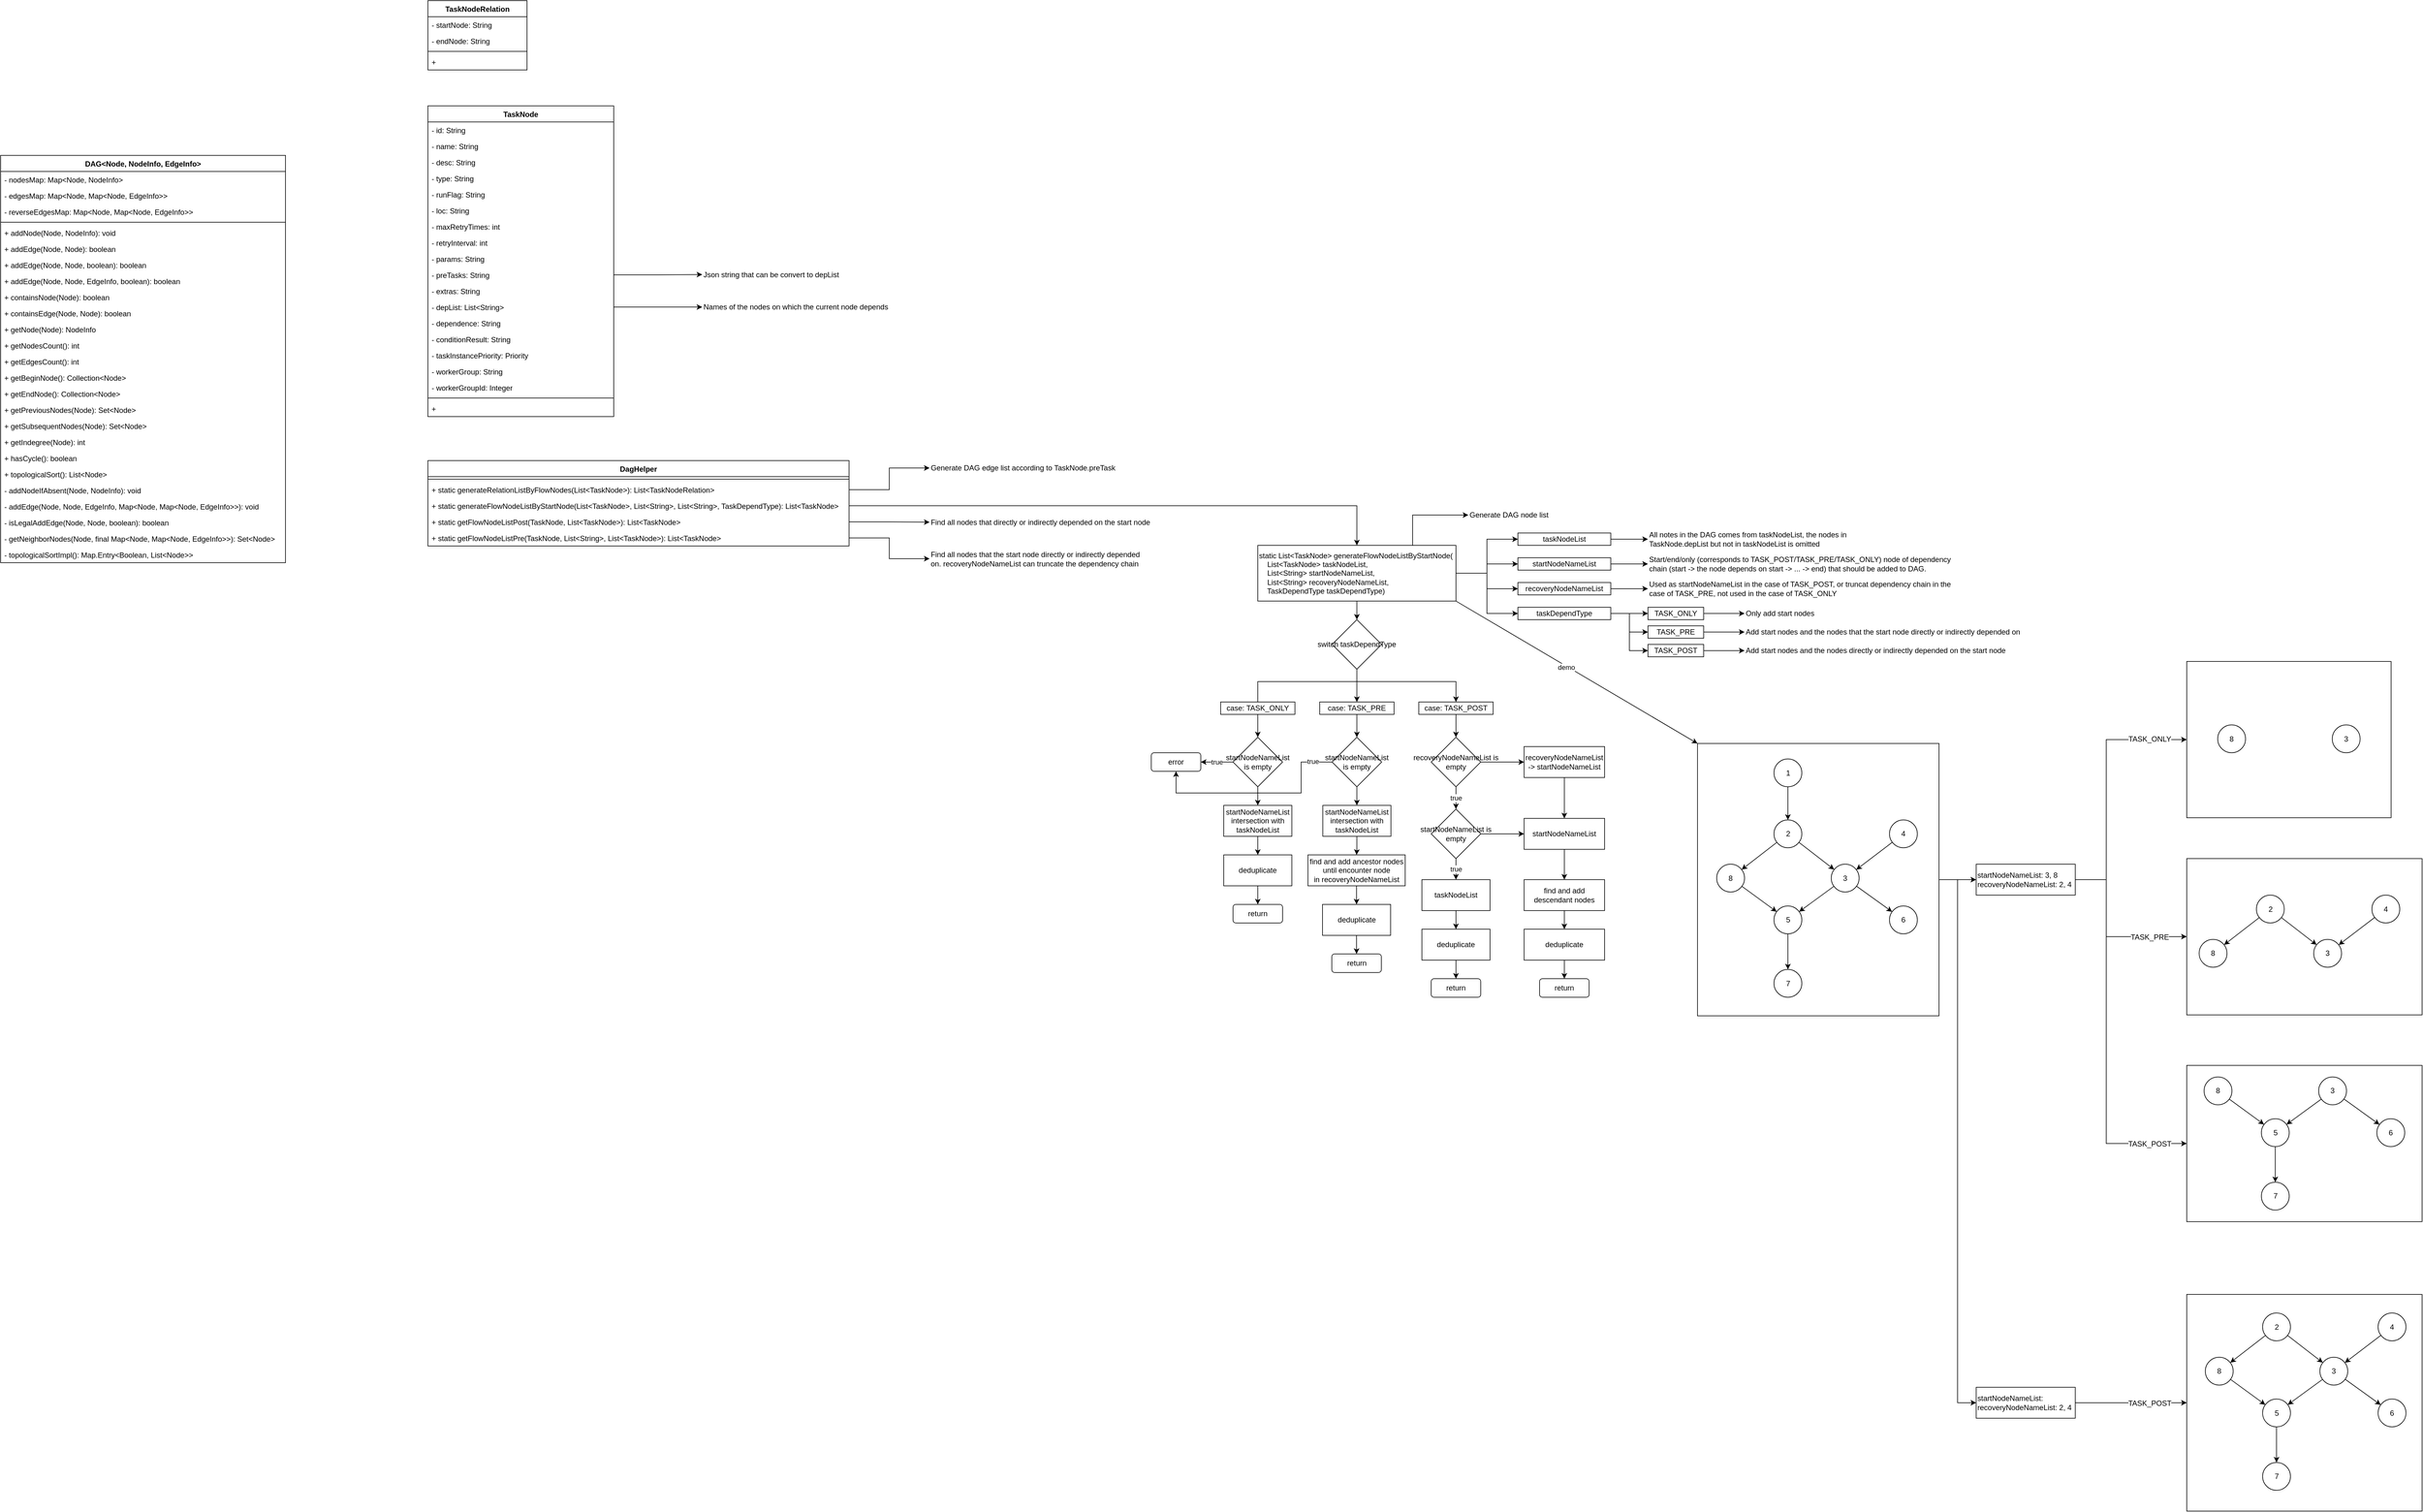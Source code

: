 <mxfile>
    <diagram id="v6ySnQ32wB-tDuvYsdX_" name="Page-1">
        <mxGraphModel dx="1555" dy="1015" grid="1" gridSize="10" guides="1" tooltips="1" connect="1" arrows="1" fold="1" page="0" pageScale="1" pageWidth="827" pageHeight="1169" math="0" shadow="0">
            <root>
                <mxCell id="0"/>
                <mxCell id="1" parent="0"/>
                <mxCell id="210" style="edgeStyle=orthogonalEdgeStyle;rounded=0;orthogonalLoop=1;jettySize=auto;html=1;" parent="1" source="206" target="209" edge="1">
                    <mxGeometry relative="1" as="geometry"/>
                </mxCell>
                <mxCell id="238" style="edgeStyle=orthogonalEdgeStyle;rounded=0;orthogonalLoop=1;jettySize=auto;html=1;entryX=0;entryY=0.5;entryDx=0;entryDy=0;" parent="1" source="206" target="237" edge="1">
                    <mxGeometry relative="1" as="geometry"/>
                </mxCell>
                <mxCell id="206" value="" style="rounded=0;whiteSpace=wrap;html=1;" parent="1" vertex="1">
                    <mxGeometry x="2680" y="970" width="390" height="440" as="geometry"/>
                </mxCell>
                <mxCell id="2" value="DAG&lt;Node, NodeInfo, EdgeInfo&gt;" style="swimlane;fontStyle=1;align=center;verticalAlign=top;childLayout=stackLayout;horizontal=1;startSize=26;horizontalStack=0;resizeParent=1;resizeParentMax=0;resizeLast=0;collapsible=1;marginBottom=0;" parent="1" vertex="1">
                    <mxGeometry x="-60" y="20" width="460" height="658" as="geometry"/>
                </mxCell>
                <mxCell id="3" value="- nodesMap: Map&lt;Node, NodeInfo&gt;" style="text;strokeColor=none;fillColor=none;align=left;verticalAlign=top;spacingLeft=4;spacingRight=4;overflow=hidden;rotatable=0;points=[[0,0.5],[1,0.5]];portConstraint=eastwest;" parent="2" vertex="1">
                    <mxGeometry y="26" width="460" height="26" as="geometry"/>
                </mxCell>
                <mxCell id="8" value="- edgesMap: Map&lt;Node, Map&lt;Node, EdgeInfo&gt;&gt;" style="text;strokeColor=none;fillColor=none;align=left;verticalAlign=top;spacingLeft=4;spacingRight=4;overflow=hidden;rotatable=0;points=[[0,0.5],[1,0.5]];portConstraint=eastwest;" parent="2" vertex="1">
                    <mxGeometry y="52" width="460" height="26" as="geometry"/>
                </mxCell>
                <mxCell id="9" value="- reverseEdgesMap: Map&lt;Node, Map&lt;Node, EdgeInfo&gt;&gt;" style="text;strokeColor=none;fillColor=none;align=left;verticalAlign=top;spacingLeft=4;spacingRight=4;overflow=hidden;rotatable=0;points=[[0,0.5],[1,0.5]];portConstraint=eastwest;" parent="2" vertex="1">
                    <mxGeometry y="78" width="460" height="26" as="geometry"/>
                </mxCell>
                <mxCell id="4" value="" style="line;strokeWidth=1;fillColor=none;align=left;verticalAlign=middle;spacingTop=-1;spacingLeft=3;spacingRight=3;rotatable=0;labelPosition=right;points=[];portConstraint=eastwest;" parent="2" vertex="1">
                    <mxGeometry y="104" width="460" height="8" as="geometry"/>
                </mxCell>
                <mxCell id="5" value="+ addNode(Node, NodeInfo): void" style="text;strokeColor=none;fillColor=none;align=left;verticalAlign=top;spacingLeft=4;spacingRight=4;overflow=hidden;rotatable=0;points=[[0,0.5],[1,0.5]];portConstraint=eastwest;" parent="2" vertex="1">
                    <mxGeometry y="112" width="460" height="26" as="geometry"/>
                </mxCell>
                <mxCell id="10" value="+ addEdge(Node, Node): boolean" style="text;strokeColor=none;fillColor=none;align=left;verticalAlign=top;spacingLeft=4;spacingRight=4;overflow=hidden;rotatable=0;points=[[0,0.5],[1,0.5]];portConstraint=eastwest;" parent="2" vertex="1">
                    <mxGeometry y="138" width="460" height="26" as="geometry"/>
                </mxCell>
                <mxCell id="11" value="+ addEdge(Node, Node, boolean): boolean" style="text;strokeColor=none;fillColor=none;align=left;verticalAlign=top;spacingLeft=4;spacingRight=4;overflow=hidden;rotatable=0;points=[[0,0.5],[1,0.5]];portConstraint=eastwest;" parent="2" vertex="1">
                    <mxGeometry y="164" width="460" height="26" as="geometry"/>
                </mxCell>
                <mxCell id="12" value="+ addEdge(Node, Node, EdgeInfo, boolean): boolean" style="text;strokeColor=none;fillColor=none;align=left;verticalAlign=top;spacingLeft=4;spacingRight=4;overflow=hidden;rotatable=0;points=[[0,0.5],[1,0.5]];portConstraint=eastwest;" parent="2" vertex="1">
                    <mxGeometry y="190" width="460" height="26" as="geometry"/>
                </mxCell>
                <mxCell id="13" value="+ containsNode(Node): boolean" style="text;strokeColor=none;fillColor=none;align=left;verticalAlign=top;spacingLeft=4;spacingRight=4;overflow=hidden;rotatable=0;points=[[0,0.5],[1,0.5]];portConstraint=eastwest;" parent="2" vertex="1">
                    <mxGeometry y="216" width="460" height="26" as="geometry"/>
                </mxCell>
                <mxCell id="14" value="+ containsEdge(Node, Node): boolean" style="text;strokeColor=none;fillColor=none;align=left;verticalAlign=top;spacingLeft=4;spacingRight=4;overflow=hidden;rotatable=0;points=[[0,0.5],[1,0.5]];portConstraint=eastwest;" parent="2" vertex="1">
                    <mxGeometry y="242" width="460" height="26" as="geometry"/>
                </mxCell>
                <mxCell id="15" value="+ getNode(Node): NodeInfo" style="text;strokeColor=none;fillColor=none;align=left;verticalAlign=top;spacingLeft=4;spacingRight=4;overflow=hidden;rotatable=0;points=[[0,0.5],[1,0.5]];portConstraint=eastwest;" parent="2" vertex="1">
                    <mxGeometry y="268" width="460" height="26" as="geometry"/>
                </mxCell>
                <mxCell id="16" value="+ getNodesCount(): int" style="text;strokeColor=none;fillColor=none;align=left;verticalAlign=top;spacingLeft=4;spacingRight=4;overflow=hidden;rotatable=0;points=[[0,0.5],[1,0.5]];portConstraint=eastwest;" parent="2" vertex="1">
                    <mxGeometry y="294" width="460" height="26" as="geometry"/>
                </mxCell>
                <mxCell id="17" value="+ getEdgesCount(): int" style="text;strokeColor=none;fillColor=none;align=left;verticalAlign=top;spacingLeft=4;spacingRight=4;overflow=hidden;rotatable=0;points=[[0,0.5],[1,0.5]];portConstraint=eastwest;" parent="2" vertex="1">
                    <mxGeometry y="320" width="460" height="26" as="geometry"/>
                </mxCell>
                <mxCell id="18" value="+ getBeginNode(): Collection&lt;Node&gt;" style="text;strokeColor=none;fillColor=none;align=left;verticalAlign=top;spacingLeft=4;spacingRight=4;overflow=hidden;rotatable=0;points=[[0,0.5],[1,0.5]];portConstraint=eastwest;" parent="2" vertex="1">
                    <mxGeometry y="346" width="460" height="26" as="geometry"/>
                </mxCell>
                <mxCell id="19" value="+ getEndNode(): Collection&lt;Node&gt;" style="text;strokeColor=none;fillColor=none;align=left;verticalAlign=top;spacingLeft=4;spacingRight=4;overflow=hidden;rotatable=0;points=[[0,0.5],[1,0.5]];portConstraint=eastwest;" parent="2" vertex="1">
                    <mxGeometry y="372" width="460" height="26" as="geometry"/>
                </mxCell>
                <mxCell id="20" value="+ getPreviousNodes(Node): Set&lt;Node&gt;" style="text;strokeColor=none;fillColor=none;align=left;verticalAlign=top;spacingLeft=4;spacingRight=4;overflow=hidden;rotatable=0;points=[[0,0.5],[1,0.5]];portConstraint=eastwest;" parent="2" vertex="1">
                    <mxGeometry y="398" width="460" height="26" as="geometry"/>
                </mxCell>
                <mxCell id="21" value="+ getSubsequentNodes(Node): Set&lt;Node&gt;" style="text;strokeColor=none;fillColor=none;align=left;verticalAlign=top;spacingLeft=4;spacingRight=4;overflow=hidden;rotatable=0;points=[[0,0.5],[1,0.5]];portConstraint=eastwest;" parent="2" vertex="1">
                    <mxGeometry y="424" width="460" height="26" as="geometry"/>
                </mxCell>
                <mxCell id="22" value="+ getIndegree(Node): int" style="text;strokeColor=none;fillColor=none;align=left;verticalAlign=top;spacingLeft=4;spacingRight=4;overflow=hidden;rotatable=0;points=[[0,0.5],[1,0.5]];portConstraint=eastwest;" parent="2" vertex="1">
                    <mxGeometry y="450" width="460" height="26" as="geometry"/>
                </mxCell>
                <mxCell id="23" value="+ hasCycle(): boolean" style="text;strokeColor=none;fillColor=none;align=left;verticalAlign=top;spacingLeft=4;spacingRight=4;overflow=hidden;rotatable=0;points=[[0,0.5],[1,0.5]];portConstraint=eastwest;" parent="2" vertex="1">
                    <mxGeometry y="476" width="460" height="26" as="geometry"/>
                </mxCell>
                <mxCell id="24" value="+ topologicalSort(): List&lt;Node&gt;" style="text;strokeColor=none;fillColor=none;align=left;verticalAlign=top;spacingLeft=4;spacingRight=4;overflow=hidden;rotatable=0;points=[[0,0.5],[1,0.5]];portConstraint=eastwest;" parent="2" vertex="1">
                    <mxGeometry y="502" width="460" height="26" as="geometry"/>
                </mxCell>
                <mxCell id="25" value="- addNodeIfAbsent(Node, NodeInfo): void" style="text;strokeColor=none;fillColor=none;align=left;verticalAlign=top;spacingLeft=4;spacingRight=4;overflow=hidden;rotatable=0;points=[[0,0.5],[1,0.5]];portConstraint=eastwest;" parent="2" vertex="1">
                    <mxGeometry y="528" width="460" height="26" as="geometry"/>
                </mxCell>
                <mxCell id="26" value="- addEdge(Node, Node, EdgeInfo, Map&lt;Node, Map&lt;Node, EdgeInfo&gt;&gt;): void" style="text;strokeColor=none;fillColor=none;align=left;verticalAlign=top;spacingLeft=4;spacingRight=4;overflow=hidden;rotatable=0;points=[[0,0.5],[1,0.5]];portConstraint=eastwest;" parent="2" vertex="1">
                    <mxGeometry y="554" width="460" height="26" as="geometry"/>
                </mxCell>
                <mxCell id="27" value="- isLegalAddEdge(Node, Node, boolean): boolean" style="text;strokeColor=none;fillColor=none;align=left;verticalAlign=top;spacingLeft=4;spacingRight=4;overflow=hidden;rotatable=0;points=[[0,0.5],[1,0.5]];portConstraint=eastwest;" parent="2" vertex="1">
                    <mxGeometry y="580" width="460" height="26" as="geometry"/>
                </mxCell>
                <mxCell id="28" value="- getNeighborNodes(Node, final Map&lt;Node, Map&lt;Node, EdgeInfo&gt;&gt;): Set&lt;Node&gt;" style="text;strokeColor=none;fillColor=none;align=left;verticalAlign=top;spacingLeft=4;spacingRight=4;overflow=hidden;rotatable=0;points=[[0,0.5],[1,0.5]];portConstraint=eastwest;" parent="2" vertex="1">
                    <mxGeometry y="606" width="460" height="26" as="geometry"/>
                </mxCell>
                <mxCell id="29" value="- topologicalSortImpl(): Map.Entry&lt;Boolean, List&lt;Node&gt;&gt;" style="text;strokeColor=none;fillColor=none;align=left;verticalAlign=top;spacingLeft=4;spacingRight=4;overflow=hidden;rotatable=0;points=[[0,0.5],[1,0.5]];portConstraint=eastwest;" parent="2" vertex="1">
                    <mxGeometry y="632" width="460" height="26" as="geometry"/>
                </mxCell>
                <mxCell id="30" value="DagHelper" style="swimlane;fontStyle=1;align=center;verticalAlign=top;childLayout=stackLayout;horizontal=1;startSize=26;horizontalStack=0;resizeParent=1;resizeParentMax=0;resizeLast=0;collapsible=1;marginBottom=0;" parent="1" vertex="1">
                    <mxGeometry x="630" y="513" width="680" height="138" as="geometry"/>
                </mxCell>
                <mxCell id="32" value="" style="line;strokeWidth=1;fillColor=none;align=left;verticalAlign=middle;spacingTop=-1;spacingLeft=3;spacingRight=3;rotatable=0;labelPosition=right;points=[];portConstraint=eastwest;" parent="30" vertex="1">
                    <mxGeometry y="26" width="680" height="8" as="geometry"/>
                </mxCell>
                <mxCell id="33" value="+ static generateRelationListByFlowNodes(List&lt;TaskNode&gt;): List&lt;TaskNodeRelation&gt; " style="text;strokeColor=none;fillColor=none;align=left;verticalAlign=top;spacingLeft=4;spacingRight=4;overflow=hidden;rotatable=0;points=[[0,0.5],[1,0.5]];portConstraint=eastwest;" parent="30" vertex="1">
                    <mxGeometry y="34" width="680" height="26" as="geometry"/>
                </mxCell>
                <mxCell id="62" value="+ static generateFlowNodeListByStartNode(List&lt;TaskNode&gt;, List&lt;String&gt;, List&lt;String&gt;, TaskDependType): List&lt;TaskNode&gt;" style="text;strokeColor=none;fillColor=none;align=left;verticalAlign=top;spacingLeft=4;spacingRight=4;overflow=hidden;rotatable=0;points=[[0,0.5],[1,0.5]];portConstraint=eastwest;" parent="30" vertex="1">
                    <mxGeometry y="60" width="680" height="26" as="geometry"/>
                </mxCell>
                <mxCell id="65" value="+ static getFlowNodeListPost(TaskNode, List&lt;TaskNode&gt;): List&lt;TaskNode&gt;" style="text;strokeColor=none;fillColor=none;align=left;verticalAlign=top;spacingLeft=4;spacingRight=4;overflow=hidden;rotatable=0;points=[[0,0.5],[1,0.5]];portConstraint=eastwest;" parent="30" vertex="1">
                    <mxGeometry y="86" width="680" height="26" as="geometry"/>
                </mxCell>
                <mxCell id="68" value="+ static getFlowNodeListPre(TaskNode, List&lt;String&gt;, List&lt;TaskNode&gt;): List&lt;TaskNode&gt;" style="text;strokeColor=none;fillColor=none;align=left;verticalAlign=top;spacingLeft=4;spacingRight=4;overflow=hidden;rotatable=0;points=[[0,0.5],[1,0.5]];portConstraint=eastwest;" parent="30" vertex="1">
                    <mxGeometry y="112" width="680" height="26" as="geometry"/>
                </mxCell>
                <mxCell id="35" value="TaskNode" style="swimlane;fontStyle=1;align=center;verticalAlign=top;childLayout=stackLayout;horizontal=1;startSize=26;horizontalStack=0;resizeParent=1;resizeParentMax=0;resizeLast=0;collapsible=1;marginBottom=0;" parent="1" vertex="1">
                    <mxGeometry x="630" y="-60" width="300" height="502" as="geometry"/>
                </mxCell>
                <mxCell id="36" value="- id: String" style="text;strokeColor=none;fillColor=none;align=left;verticalAlign=top;spacingLeft=4;spacingRight=4;overflow=hidden;rotatable=0;points=[[0,0.5],[1,0.5]];portConstraint=eastwest;" parent="35" vertex="1">
                    <mxGeometry y="26" width="300" height="26" as="geometry"/>
                </mxCell>
                <mxCell id="39" value="- name: String" style="text;strokeColor=none;fillColor=none;align=left;verticalAlign=top;spacingLeft=4;spacingRight=4;overflow=hidden;rotatable=0;points=[[0,0.5],[1,0.5]];portConstraint=eastwest;" parent="35" vertex="1">
                    <mxGeometry y="52" width="300" height="26" as="geometry"/>
                </mxCell>
                <mxCell id="40" value="- desc: String" style="text;strokeColor=none;fillColor=none;align=left;verticalAlign=top;spacingLeft=4;spacingRight=4;overflow=hidden;rotatable=0;points=[[0,0.5],[1,0.5]];portConstraint=eastwest;" parent="35" vertex="1">
                    <mxGeometry y="78" width="300" height="26" as="geometry"/>
                </mxCell>
                <mxCell id="41" value="- type: String" style="text;strokeColor=none;fillColor=none;align=left;verticalAlign=top;spacingLeft=4;spacingRight=4;overflow=hidden;rotatable=0;points=[[0,0.5],[1,0.5]];portConstraint=eastwest;" parent="35" vertex="1">
                    <mxGeometry y="104" width="300" height="26" as="geometry"/>
                </mxCell>
                <mxCell id="42" value="- runFlag: String" style="text;strokeColor=none;fillColor=none;align=left;verticalAlign=top;spacingLeft=4;spacingRight=4;overflow=hidden;rotatable=0;points=[[0,0.5],[1,0.5]];portConstraint=eastwest;" parent="35" vertex="1">
                    <mxGeometry y="130" width="300" height="26" as="geometry"/>
                </mxCell>
                <mxCell id="43" value="- loc: String" style="text;strokeColor=none;fillColor=none;align=left;verticalAlign=top;spacingLeft=4;spacingRight=4;overflow=hidden;rotatable=0;points=[[0,0.5],[1,0.5]];portConstraint=eastwest;" parent="35" vertex="1">
                    <mxGeometry y="156" width="300" height="26" as="geometry"/>
                </mxCell>
                <mxCell id="44" value="- maxRetryTimes: int" style="text;strokeColor=none;fillColor=none;align=left;verticalAlign=top;spacingLeft=4;spacingRight=4;overflow=hidden;rotatable=0;points=[[0,0.5],[1,0.5]];portConstraint=eastwest;" parent="35" vertex="1">
                    <mxGeometry y="182" width="300" height="26" as="geometry"/>
                </mxCell>
                <mxCell id="45" value="- retryInterval: int" style="text;strokeColor=none;fillColor=none;align=left;verticalAlign=top;spacingLeft=4;spacingRight=4;overflow=hidden;rotatable=0;points=[[0,0.5],[1,0.5]];portConstraint=eastwest;" parent="35" vertex="1">
                    <mxGeometry y="208" width="300" height="26" as="geometry"/>
                </mxCell>
                <mxCell id="46" value="- params: String" style="text;strokeColor=none;fillColor=none;align=left;verticalAlign=top;spacingLeft=4;spacingRight=4;overflow=hidden;rotatable=0;points=[[0,0.5],[1,0.5]];portConstraint=eastwest;" parent="35" vertex="1">
                    <mxGeometry y="234" width="300" height="26" as="geometry"/>
                </mxCell>
                <mxCell id="47" value="- preTasks: String" style="text;strokeColor=none;fillColor=none;align=left;verticalAlign=top;spacingLeft=4;spacingRight=4;overflow=hidden;rotatable=0;points=[[0,0.5],[1,0.5]];portConstraint=eastwest;" parent="35" vertex="1">
                    <mxGeometry y="260" width="300" height="26" as="geometry"/>
                </mxCell>
                <mxCell id="48" value="- extras: String" style="text;strokeColor=none;fillColor=none;align=left;verticalAlign=top;spacingLeft=4;spacingRight=4;overflow=hidden;rotatable=0;points=[[0,0.5],[1,0.5]];portConstraint=eastwest;" parent="35" vertex="1">
                    <mxGeometry y="286" width="300" height="26" as="geometry"/>
                </mxCell>
                <mxCell id="49" value="- depList: List&lt;String&gt;" style="text;strokeColor=none;fillColor=none;align=left;verticalAlign=top;spacingLeft=4;spacingRight=4;overflow=hidden;rotatable=0;points=[[0,0.5],[1,0.5]];portConstraint=eastwest;" parent="35" vertex="1">
                    <mxGeometry y="312" width="300" height="26" as="geometry"/>
                </mxCell>
                <mxCell id="50" value="- dependence: String" style="text;strokeColor=none;fillColor=none;align=left;verticalAlign=top;spacingLeft=4;spacingRight=4;overflow=hidden;rotatable=0;points=[[0,0.5],[1,0.5]];portConstraint=eastwest;" parent="35" vertex="1">
                    <mxGeometry y="338" width="300" height="26" as="geometry"/>
                </mxCell>
                <mxCell id="51" value="- conditionResult: String" style="text;strokeColor=none;fillColor=none;align=left;verticalAlign=top;spacingLeft=4;spacingRight=4;overflow=hidden;rotatable=0;points=[[0,0.5],[1,0.5]];portConstraint=eastwest;" parent="35" vertex="1">
                    <mxGeometry y="364" width="300" height="26" as="geometry"/>
                </mxCell>
                <mxCell id="52" value="- taskInstancePriority: Priority" style="text;strokeColor=none;fillColor=none;align=left;verticalAlign=top;spacingLeft=4;spacingRight=4;overflow=hidden;rotatable=0;points=[[0,0.5],[1,0.5]];portConstraint=eastwest;" parent="35" vertex="1">
                    <mxGeometry y="390" width="300" height="26" as="geometry"/>
                </mxCell>
                <mxCell id="53" value="- workerGroup: String" style="text;strokeColor=none;fillColor=none;align=left;verticalAlign=top;spacingLeft=4;spacingRight=4;overflow=hidden;rotatable=0;points=[[0,0.5],[1,0.5]];portConstraint=eastwest;" parent="35" vertex="1">
                    <mxGeometry y="416" width="300" height="26" as="geometry"/>
                </mxCell>
                <mxCell id="54" value="- workerGroupId: Integer" style="text;strokeColor=none;fillColor=none;align=left;verticalAlign=top;spacingLeft=4;spacingRight=4;overflow=hidden;rotatable=0;points=[[0,0.5],[1,0.5]];portConstraint=eastwest;" parent="35" vertex="1">
                    <mxGeometry y="442" width="300" height="26" as="geometry"/>
                </mxCell>
                <mxCell id="37" value="" style="line;strokeWidth=1;fillColor=none;align=left;verticalAlign=middle;spacingTop=-1;spacingLeft=3;spacingRight=3;rotatable=0;labelPosition=right;points=[];portConstraint=eastwest;" parent="35" vertex="1">
                    <mxGeometry y="468" width="300" height="8" as="geometry"/>
                </mxCell>
                <mxCell id="38" value="+ " style="text;strokeColor=none;fillColor=none;align=left;verticalAlign=top;spacingLeft=4;spacingRight=4;overflow=hidden;rotatable=0;points=[[0,0.5],[1,0.5]];portConstraint=eastwest;" parent="35" vertex="1">
                    <mxGeometry y="476" width="300" height="26" as="geometry"/>
                </mxCell>
                <mxCell id="56" value="TaskNodeRelation" style="swimlane;fontStyle=1;align=center;verticalAlign=top;childLayout=stackLayout;horizontal=1;startSize=26;horizontalStack=0;resizeParent=1;resizeParentMax=0;resizeLast=0;collapsible=1;marginBottom=0;" parent="1" vertex="1">
                    <mxGeometry x="630" y="-230" width="160" height="112" as="geometry"/>
                </mxCell>
                <mxCell id="57" value="- startNode: String" style="text;strokeColor=none;fillColor=none;align=left;verticalAlign=top;spacingLeft=4;spacingRight=4;overflow=hidden;rotatable=0;points=[[0,0.5],[1,0.5]];portConstraint=eastwest;" parent="56" vertex="1">
                    <mxGeometry y="26" width="160" height="26" as="geometry"/>
                </mxCell>
                <mxCell id="60" value="- endNode: String" style="text;strokeColor=none;fillColor=none;align=left;verticalAlign=top;spacingLeft=4;spacingRight=4;overflow=hidden;rotatable=0;points=[[0,0.5],[1,0.5]];portConstraint=eastwest;" parent="56" vertex="1">
                    <mxGeometry y="52" width="160" height="26" as="geometry"/>
                </mxCell>
                <mxCell id="58" value="" style="line;strokeWidth=1;fillColor=none;align=left;verticalAlign=middle;spacingTop=-1;spacingLeft=3;spacingRight=3;rotatable=0;labelPosition=right;points=[];portConstraint=eastwest;" parent="56" vertex="1">
                    <mxGeometry y="78" width="160" height="8" as="geometry"/>
                </mxCell>
                <mxCell id="59" value="+" style="text;strokeColor=none;fillColor=none;align=left;verticalAlign=top;spacingLeft=4;spacingRight=4;overflow=hidden;rotatable=0;points=[[0,0.5],[1,0.5]];portConstraint=eastwest;" parent="56" vertex="1">
                    <mxGeometry y="86" width="160" height="26" as="geometry"/>
                </mxCell>
                <mxCell id="63" value="Names of the nodes on which the current node depends" style="text;html=1;strokeColor=none;fillColor=none;align=left;verticalAlign=middle;whiteSpace=wrap;rounded=0;" parent="1" vertex="1">
                    <mxGeometry x="1073" y="247.5" width="320" height="35" as="geometry"/>
                </mxCell>
                <mxCell id="64" style="edgeStyle=orthogonalEdgeStyle;rounded=0;orthogonalLoop=1;jettySize=auto;html=1;entryX=0;entryY=0.5;entryDx=0;entryDy=0;" parent="1" source="49" target="63" edge="1">
                    <mxGeometry relative="1" as="geometry"/>
                </mxCell>
                <mxCell id="66" value="Find all nodes that directly or indirectly depended on the start node" style="text;html=1;strokeColor=none;fillColor=none;align=left;verticalAlign=middle;whiteSpace=wrap;rounded=0;" parent="1" vertex="1">
                    <mxGeometry x="1440" y="592" width="370" height="41" as="geometry"/>
                </mxCell>
                <mxCell id="67" style="edgeStyle=orthogonalEdgeStyle;rounded=0;orthogonalLoop=1;jettySize=auto;html=1;" parent="1" source="65" target="66" edge="1">
                    <mxGeometry relative="1" as="geometry"/>
                </mxCell>
                <mxCell id="69" value="Find all nodes that the start node directly or indirectly depended on.&amp;nbsp;recoveryNodeNameList can&amp;nbsp;truncate the dependency chain&amp;nbsp;" style="text;html=1;strokeColor=none;fillColor=none;align=left;verticalAlign=middle;whiteSpace=wrap;rounded=0;" parent="1" vertex="1">
                    <mxGeometry x="1440" y="651" width="360" height="41" as="geometry"/>
                </mxCell>
                <mxCell id="70" style="edgeStyle=orthogonalEdgeStyle;rounded=0;orthogonalLoop=1;jettySize=auto;html=1;" parent="1" source="68" target="69" edge="1">
                    <mxGeometry relative="1" as="geometry"/>
                </mxCell>
                <mxCell id="71" value="Json string that can be convert to depList" style="text;html=1;strokeColor=none;fillColor=none;align=left;verticalAlign=middle;whiteSpace=wrap;rounded=0;" parent="1" vertex="1">
                    <mxGeometry x="1073" y="195" width="320" height="35" as="geometry"/>
                </mxCell>
                <mxCell id="72" style="edgeStyle=orthogonalEdgeStyle;rounded=0;orthogonalLoop=1;jettySize=auto;html=1;" parent="1" source="47" target="71" edge="1">
                    <mxGeometry relative="1" as="geometry"/>
                </mxCell>
                <mxCell id="73" value="Generate DAG edge list according to TaskNode.preTask" style="text;html=1;strokeColor=none;fillColor=none;align=left;verticalAlign=middle;whiteSpace=wrap;rounded=0;" parent="1" vertex="1">
                    <mxGeometry x="1440" y="504" width="320" height="41" as="geometry"/>
                </mxCell>
                <mxCell id="74" style="edgeStyle=orthogonalEdgeStyle;rounded=0;orthogonalLoop=1;jettySize=auto;html=1;" parent="1" source="33" target="73" edge="1">
                    <mxGeometry relative="1" as="geometry">
                        <Array as="points">
                            <mxPoint x="1375" y="560"/>
                            <mxPoint x="1375" y="525"/>
                        </Array>
                    </mxGeometry>
                </mxCell>
                <mxCell id="75" value="Generate DAG node list" style="text;html=1;strokeColor=none;fillColor=none;align=left;verticalAlign=middle;whiteSpace=wrap;rounded=0;" parent="1" vertex="1">
                    <mxGeometry x="2310" y="580" width="140" height="41" as="geometry"/>
                </mxCell>
                <mxCell id="80" style="edgeStyle=orthogonalEdgeStyle;rounded=0;orthogonalLoop=1;jettySize=auto;html=1;" parent="1" source="77" target="75" edge="1">
                    <mxGeometry relative="1" as="geometry">
                        <Array as="points">
                            <mxPoint x="2220" y="601"/>
                        </Array>
                    </mxGeometry>
                </mxCell>
                <mxCell id="93" style="edgeStyle=orthogonalEdgeStyle;rounded=0;orthogonalLoop=1;jettySize=auto;html=1;" parent="1" source="77" target="87" edge="1">
                    <mxGeometry relative="1" as="geometry"/>
                </mxCell>
                <mxCell id="94" style="edgeStyle=orthogonalEdgeStyle;rounded=0;orthogonalLoop=1;jettySize=auto;html=1;" parent="1" source="77" target="84" edge="1">
                    <mxGeometry relative="1" as="geometry"/>
                </mxCell>
                <mxCell id="95" style="edgeStyle=orthogonalEdgeStyle;rounded=0;orthogonalLoop=1;jettySize=auto;html=1;entryX=0;entryY=0.5;entryDx=0;entryDy=0;" parent="1" source="77" target="85" edge="1">
                    <mxGeometry relative="1" as="geometry"/>
                </mxCell>
                <mxCell id="96" style="edgeStyle=orthogonalEdgeStyle;rounded=0;orthogonalLoop=1;jettySize=auto;html=1;entryX=0;entryY=0.5;entryDx=0;entryDy=0;" parent="1" source="77" target="86" edge="1">
                    <mxGeometry relative="1" as="geometry"/>
                </mxCell>
                <mxCell id="118" style="edgeStyle=orthogonalEdgeStyle;rounded=0;orthogonalLoop=1;jettySize=auto;html=1;exitX=0.5;exitY=1;exitDx=0;exitDy=0;entryX=0.5;entryY=0;entryDx=0;entryDy=0;" parent="1" source="77" target="117" edge="1">
                    <mxGeometry relative="1" as="geometry"/>
                </mxCell>
                <mxCell id="256" style="rounded=0;orthogonalLoop=1;jettySize=auto;html=1;exitX=1;exitY=1;exitDx=0;exitDy=0;entryX=0;entryY=0;entryDx=0;entryDy=0;" edge="1" parent="1" source="77" target="206">
                    <mxGeometry relative="1" as="geometry"/>
                </mxCell>
                <mxCell id="257" value="demo" style="edgeLabel;html=1;align=center;verticalAlign=middle;resizable=0;points=[];" vertex="1" connectable="0" parent="256">
                    <mxGeometry x="-0.088" y="-2" relative="1" as="geometry">
                        <mxPoint x="1" as="offset"/>
                    </mxGeometry>
                </mxCell>
                <mxCell id="77" value="static List&amp;lt;TaskNode&amp;gt; generateFlowNodeListByStartNode(&lt;br&gt;&amp;nbsp; &amp;nbsp; List&amp;lt;TaskNode&amp;gt; taskNodeList,&lt;br&gt;&amp;nbsp; &amp;nbsp; List&amp;lt;String&amp;gt; startNodeNameList,&lt;br&gt;&amp;nbsp; &amp;nbsp; List&amp;lt;String&amp;gt; recoveryNodeNameList,&lt;br&gt;&amp;nbsp; &amp;nbsp; TaskDependType taskDependType)" style="rounded=0;whiteSpace=wrap;html=1;align=left;" parent="1" vertex="1">
                    <mxGeometry x="1970" y="650" width="320" height="90" as="geometry"/>
                </mxCell>
                <mxCell id="78" style="edgeStyle=orthogonalEdgeStyle;rounded=0;orthogonalLoop=1;jettySize=auto;html=1;entryX=0.5;entryY=0;entryDx=0;entryDy=0;" parent="1" source="62" target="77" edge="1">
                    <mxGeometry relative="1" as="geometry">
                        <Array as="points">
                            <mxPoint x="2130" y="586"/>
                        </Array>
                    </mxGeometry>
                </mxCell>
                <mxCell id="100" style="edgeStyle=orthogonalEdgeStyle;rounded=0;orthogonalLoop=1;jettySize=auto;html=1;entryX=0;entryY=0.5;entryDx=0;entryDy=0;" parent="1" source="84" target="99" edge="1">
                    <mxGeometry relative="1" as="geometry"/>
                </mxCell>
                <mxCell id="84" value="&lt;span style=&quot;text-align: left&quot;&gt;startNodeNameList&lt;/span&gt;" style="rounded=0;whiteSpace=wrap;html=1;" parent="1" vertex="1">
                    <mxGeometry x="2390" y="670" width="150" height="20" as="geometry"/>
                </mxCell>
                <mxCell id="102" style="edgeStyle=orthogonalEdgeStyle;rounded=0;orthogonalLoop=1;jettySize=auto;html=1;" parent="1" source="85" target="101" edge="1">
                    <mxGeometry relative="1" as="geometry"/>
                </mxCell>
                <mxCell id="85" value="&lt;span style=&quot;text-align: left&quot;&gt;recoveryNodeNameList&lt;/span&gt;" style="rounded=0;whiteSpace=wrap;html=1;" parent="1" vertex="1">
                    <mxGeometry x="2390" y="710" width="150" height="20" as="geometry"/>
                </mxCell>
                <mxCell id="106" style="edgeStyle=orthogonalEdgeStyle;rounded=0;orthogonalLoop=1;jettySize=auto;html=1;" parent="1" source="86" target="103" edge="1">
                    <mxGeometry relative="1" as="geometry"/>
                </mxCell>
                <mxCell id="107" style="edgeStyle=orthogonalEdgeStyle;rounded=0;orthogonalLoop=1;jettySize=auto;html=1;entryX=0;entryY=0.5;entryDx=0;entryDy=0;" parent="1" source="86" target="104" edge="1">
                    <mxGeometry relative="1" as="geometry"/>
                </mxCell>
                <mxCell id="108" style="edgeStyle=orthogonalEdgeStyle;rounded=0;orthogonalLoop=1;jettySize=auto;html=1;entryX=0;entryY=0.5;entryDx=0;entryDy=0;" parent="1" source="86" target="105" edge="1">
                    <mxGeometry relative="1" as="geometry"/>
                </mxCell>
                <mxCell id="86" value="&lt;span style=&quot;text-align: left&quot;&gt;taskDependType&lt;/span&gt;" style="rounded=0;whiteSpace=wrap;html=1;" parent="1" vertex="1">
                    <mxGeometry x="2390" y="750" width="150" height="20" as="geometry"/>
                </mxCell>
                <mxCell id="98" style="edgeStyle=orthogonalEdgeStyle;rounded=0;orthogonalLoop=1;jettySize=auto;html=1;" parent="1" source="87" target="97" edge="1">
                    <mxGeometry relative="1" as="geometry"/>
                </mxCell>
                <mxCell id="87" value="&lt;span style=&quot;text-align: left&quot;&gt;taskNodeList&lt;/span&gt;" style="rounded=0;whiteSpace=wrap;html=1;" parent="1" vertex="1">
                    <mxGeometry x="2390" y="630" width="150" height="20" as="geometry"/>
                </mxCell>
                <mxCell id="97" value="All notes in the DAG comes from taskNodeList, the nodes in&amp;nbsp; TaskNode.depList but not in taskNodeList is omitted" style="text;html=1;strokeColor=none;fillColor=none;align=left;verticalAlign=middle;whiteSpace=wrap;rounded=0;" parent="1" vertex="1">
                    <mxGeometry x="2600" y="619.5" width="330" height="41" as="geometry"/>
                </mxCell>
                <mxCell id="99" value="Start/end/only (corresponds to TASK_POST/TASK_PRE/TASK_ONLY) node of dependency chain (start -&amp;gt; the node depends on start -&amp;gt; ... -&amp;gt; end) that should be added to DAG." style="text;html=1;strokeColor=none;fillColor=none;align=left;verticalAlign=middle;whiteSpace=wrap;rounded=0;" parent="1" vertex="1">
                    <mxGeometry x="2600" y="659.5" width="500" height="41" as="geometry"/>
                </mxCell>
                <mxCell id="101" value="Used as startNodeNameList in the case of TASK_POST, or truncat dependency chain in the case of TASK_PRE, not used in the case of TASK_ONLY" style="text;html=1;strokeColor=none;fillColor=none;align=left;verticalAlign=middle;whiteSpace=wrap;rounded=0;" parent="1" vertex="1">
                    <mxGeometry x="2600" y="699.5" width="490" height="41" as="geometry"/>
                </mxCell>
                <mxCell id="110" style="edgeStyle=orthogonalEdgeStyle;rounded=0;orthogonalLoop=1;jettySize=auto;html=1;" parent="1" source="103" target="109" edge="1">
                    <mxGeometry relative="1" as="geometry"/>
                </mxCell>
                <mxCell id="103" value="&lt;span style=&quot;text-align: left&quot;&gt;TASK_ONLY&lt;/span&gt;" style="rounded=0;whiteSpace=wrap;html=1;" parent="1" vertex="1">
                    <mxGeometry x="2600" y="750" width="90" height="20" as="geometry"/>
                </mxCell>
                <mxCell id="114" style="edgeStyle=orthogonalEdgeStyle;rounded=0;orthogonalLoop=1;jettySize=auto;html=1;" parent="1" source="104" target="112" edge="1">
                    <mxGeometry relative="1" as="geometry"/>
                </mxCell>
                <mxCell id="104" value="&lt;span style=&quot;text-align: left&quot;&gt;TASK_PRE&lt;/span&gt;" style="rounded=0;whiteSpace=wrap;html=1;" parent="1" vertex="1">
                    <mxGeometry x="2600" y="780" width="90" height="20" as="geometry"/>
                </mxCell>
                <mxCell id="116" style="edgeStyle=orthogonalEdgeStyle;rounded=0;orthogonalLoop=1;jettySize=auto;html=1;" parent="1" source="105" target="115" edge="1">
                    <mxGeometry relative="1" as="geometry"/>
                </mxCell>
                <mxCell id="105" value="&lt;span style=&quot;text-align: left&quot;&gt;TASK_POST&lt;/span&gt;" style="rounded=0;whiteSpace=wrap;html=1;" parent="1" vertex="1">
                    <mxGeometry x="2600" y="810" width="90" height="20" as="geometry"/>
                </mxCell>
                <mxCell id="109" value="Only add start nodes" style="text;html=1;strokeColor=none;fillColor=none;align=left;verticalAlign=middle;whiteSpace=wrap;rounded=0;" parent="1" vertex="1">
                    <mxGeometry x="2756" y="750" width="140" height="20" as="geometry"/>
                </mxCell>
                <mxCell id="112" value="Add start nodes and the nodes that the start node directly or indirectly depended on" style="text;html=1;strokeColor=none;fillColor=none;align=left;verticalAlign=middle;whiteSpace=wrap;rounded=0;" parent="1" vertex="1">
                    <mxGeometry x="2756" y="780" width="464" height="20" as="geometry"/>
                </mxCell>
                <mxCell id="115" value="Add start nodes and the nodes&amp;nbsp;directly or indirectly depended on&amp;nbsp;the start node" style="text;html=1;strokeColor=none;fillColor=none;align=left;verticalAlign=middle;whiteSpace=wrap;rounded=0;" parent="1" vertex="1">
                    <mxGeometry x="2756" y="810" width="434" height="20" as="geometry"/>
                </mxCell>
                <mxCell id="123" style="edgeStyle=orthogonalEdgeStyle;rounded=0;orthogonalLoop=1;jettySize=auto;html=1;entryX=0.5;entryY=0.5;entryDx=0;entryDy=0;entryPerimeter=0;" parent="1" source="117" target="120" edge="1">
                    <mxGeometry relative="1" as="geometry">
                        <Array as="points">
                            <mxPoint x="2130" y="870"/>
                            <mxPoint x="1970" y="870"/>
                        </Array>
                    </mxGeometry>
                </mxCell>
                <mxCell id="124" style="edgeStyle=orthogonalEdgeStyle;rounded=0;orthogonalLoop=1;jettySize=auto;html=1;" parent="1" source="117" target="121" edge="1">
                    <mxGeometry relative="1" as="geometry"/>
                </mxCell>
                <mxCell id="125" style="edgeStyle=orthogonalEdgeStyle;rounded=0;orthogonalLoop=1;jettySize=auto;html=1;" parent="1" source="117" target="122" edge="1">
                    <mxGeometry relative="1" as="geometry">
                        <Array as="points">
                            <mxPoint x="2130" y="870"/>
                            <mxPoint x="2290" y="870"/>
                        </Array>
                    </mxGeometry>
                </mxCell>
                <mxCell id="117" value="switch&amp;nbsp;&lt;span style=&quot;text-align: left&quot;&gt;taskDependType&lt;/span&gt;" style="rhombus;whiteSpace=wrap;html=1;" parent="1" vertex="1">
                    <mxGeometry x="2090" y="770" width="80" height="80" as="geometry"/>
                </mxCell>
                <mxCell id="127" style="edgeStyle=orthogonalEdgeStyle;rounded=0;orthogonalLoop=1;jettySize=auto;html=1;exitX=0.5;exitY=1;exitDx=0;exitDy=0;" parent="1" source="120" target="126" edge="1">
                    <mxGeometry relative="1" as="geometry"/>
                </mxCell>
                <mxCell id="120" value="&lt;span style=&quot;text-align: left&quot;&gt;case: TASK_ONLY&lt;/span&gt;" style="rounded=0;whiteSpace=wrap;html=1;" parent="1" vertex="1">
                    <mxGeometry x="1910" y="903" width="120" height="20" as="geometry"/>
                </mxCell>
                <mxCell id="139" style="edgeStyle=orthogonalEdgeStyle;rounded=0;orthogonalLoop=1;jettySize=auto;html=1;entryX=0.5;entryY=0;entryDx=0;entryDy=0;" parent="1" source="121" target="138" edge="1">
                    <mxGeometry relative="1" as="geometry"/>
                </mxCell>
                <mxCell id="121" value="&lt;span style=&quot;text-align: left&quot;&gt;case:&amp;nbsp;&lt;/span&gt;&lt;span style=&quot;text-align: left&quot;&gt;TASK_PRE&lt;/span&gt;" style="rounded=0;whiteSpace=wrap;html=1;" parent="1" vertex="1">
                    <mxGeometry x="2070" y="903" width="120" height="20" as="geometry"/>
                </mxCell>
                <mxCell id="152" value="" style="edgeStyle=orthogonalEdgeStyle;rounded=0;orthogonalLoop=1;jettySize=auto;html=1;" parent="1" source="122" target="151" edge="1">
                    <mxGeometry relative="1" as="geometry"/>
                </mxCell>
                <mxCell id="122" value="&lt;span style=&quot;text-align: left&quot;&gt;case:&amp;nbsp;&lt;/span&gt;&lt;span style=&quot;text-align: left&quot;&gt;TASK_POST&lt;/span&gt;" style="rounded=0;whiteSpace=wrap;html=1;" parent="1" vertex="1">
                    <mxGeometry x="2230" y="903" width="120" height="20" as="geometry"/>
                </mxCell>
                <mxCell id="131" value="true" style="edgeStyle=orthogonalEdgeStyle;rounded=0;orthogonalLoop=1;jettySize=auto;html=1;exitX=0;exitY=0.5;exitDx=0;exitDy=0;" parent="1" source="126" target="130" edge="1">
                    <mxGeometry relative="1" as="geometry"/>
                </mxCell>
                <mxCell id="133" style="edgeStyle=orthogonalEdgeStyle;rounded=0;orthogonalLoop=1;jettySize=auto;html=1;exitX=0.5;exitY=1;exitDx=0;exitDy=0;entryX=0.5;entryY=0;entryDx=0;entryDy=0;" parent="1" source="126" target="132" edge="1">
                    <mxGeometry relative="1" as="geometry"/>
                </mxCell>
                <mxCell id="126" value="&lt;span style=&quot;text-align: left&quot;&gt;startNodeNameList is empty&lt;/span&gt;" style="rhombus;whiteSpace=wrap;html=1;" parent="1" vertex="1">
                    <mxGeometry x="1930" y="960" width="80" height="80" as="geometry"/>
                </mxCell>
                <mxCell id="130" value="error" style="rounded=1;whiteSpace=wrap;html=1;" parent="1" vertex="1">
                    <mxGeometry x="1798" y="985" width="80" height="30" as="geometry"/>
                </mxCell>
                <mxCell id="135" style="edgeStyle=orthogonalEdgeStyle;rounded=0;orthogonalLoop=1;jettySize=auto;html=1;" parent="1" source="132" target="134" edge="1">
                    <mxGeometry relative="1" as="geometry"/>
                </mxCell>
                <mxCell id="132" value="&lt;span style=&quot;text-align: left&quot;&gt;startNodeNameList intersection with taskNodeList&lt;/span&gt;" style="rounded=0;whiteSpace=wrap;html=1;" parent="1" vertex="1">
                    <mxGeometry x="1915" y="1070" width="110" height="50" as="geometry"/>
                </mxCell>
                <mxCell id="167" style="edgeStyle=orthogonalEdgeStyle;rounded=0;orthogonalLoop=1;jettySize=auto;html=1;" parent="1" source="134" target="166" edge="1">
                    <mxGeometry relative="1" as="geometry"/>
                </mxCell>
                <mxCell id="134" value="&lt;span style=&quot;text-align: left&quot;&gt;deduplicate&lt;/span&gt;" style="rounded=0;whiteSpace=wrap;html=1;" parent="1" vertex="1">
                    <mxGeometry x="1915" y="1150" width="110" height="50" as="geometry"/>
                </mxCell>
                <mxCell id="140" style="edgeStyle=orthogonalEdgeStyle;rounded=0;orthogonalLoop=1;jettySize=auto;html=1;entryX=0.5;entryY=1;entryDx=0;entryDy=0;" parent="1" source="138" target="130" edge="1">
                    <mxGeometry relative="1" as="geometry">
                        <Array as="points">
                            <mxPoint x="2040" y="1000"/>
                            <mxPoint x="2040" y="1050"/>
                            <mxPoint x="1838" y="1050"/>
                        </Array>
                    </mxGeometry>
                </mxCell>
                <mxCell id="141" value="true" style="edgeLabel;html=1;align=center;verticalAlign=middle;resizable=0;points=[];" parent="140" vertex="1" connectable="0">
                    <mxGeometry x="-0.757" y="2" relative="1" as="geometry">
                        <mxPoint x="10" y="-3" as="offset"/>
                    </mxGeometry>
                </mxCell>
                <mxCell id="143" style="edgeStyle=orthogonalEdgeStyle;rounded=0;orthogonalLoop=1;jettySize=auto;html=1;" parent="1" source="138" target="142" edge="1">
                    <mxGeometry relative="1" as="geometry"/>
                </mxCell>
                <mxCell id="138" value="&lt;span style=&quot;text-align: left&quot;&gt;startNodeNameList is empty&lt;/span&gt;" style="rhombus;whiteSpace=wrap;html=1;" parent="1" vertex="1">
                    <mxGeometry x="2090" y="960" width="80" height="80" as="geometry"/>
                </mxCell>
                <mxCell id="145" style="edgeStyle=orthogonalEdgeStyle;rounded=0;orthogonalLoop=1;jettySize=auto;html=1;entryX=0.5;entryY=0;entryDx=0;entryDy=0;" parent="1" source="142" target="144" edge="1">
                    <mxGeometry relative="1" as="geometry"/>
                </mxCell>
                <mxCell id="142" value="&lt;span style=&quot;text-align: left&quot;&gt;startNodeNameList intersection with taskNodeList&lt;/span&gt;" style="rounded=0;whiteSpace=wrap;html=1;" parent="1" vertex="1">
                    <mxGeometry x="2075" y="1070" width="110" height="50" as="geometry"/>
                </mxCell>
                <mxCell id="149" style="edgeStyle=orthogonalEdgeStyle;rounded=0;orthogonalLoop=1;jettySize=auto;html=1;" parent="1" source="144" target="147" edge="1">
                    <mxGeometry relative="1" as="geometry"/>
                </mxCell>
                <mxCell id="144" value="find and add ancestor nodes until encounter node in&amp;nbsp;&lt;span style=&quot;text-align: left&quot;&gt;recoveryNodeNameList&lt;/span&gt;" style="rounded=0;whiteSpace=wrap;html=1;" parent="1" vertex="1">
                    <mxGeometry x="2051" y="1150" width="157" height="50" as="geometry"/>
                </mxCell>
                <mxCell id="146" style="edgeStyle=orthogonalEdgeStyle;rounded=0;orthogonalLoop=1;jettySize=auto;html=1;entryX=0.5;entryY=0;entryDx=0;entryDy=0;" parent="1" source="147" target="148" edge="1">
                    <mxGeometry relative="1" as="geometry"/>
                </mxCell>
                <mxCell id="147" value="&lt;span style=&quot;text-align: left&quot;&gt;deduplicate&lt;/span&gt;" style="rounded=0;whiteSpace=wrap;html=1;" parent="1" vertex="1">
                    <mxGeometry x="2074.5" y="1230" width="110" height="50" as="geometry"/>
                </mxCell>
                <mxCell id="148" value="return" style="rounded=1;whiteSpace=wrap;html=1;" parent="1" vertex="1">
                    <mxGeometry x="2089.5" y="1310" width="80" height="30" as="geometry"/>
                </mxCell>
                <mxCell id="154" value="true" style="edgeStyle=orthogonalEdgeStyle;rounded=0;orthogonalLoop=1;jettySize=auto;html=1;entryX=0.5;entryY=0;entryDx=0;entryDy=0;" parent="1" source="151" target="153" edge="1">
                    <mxGeometry relative="1" as="geometry"/>
                </mxCell>
                <mxCell id="161" style="edgeStyle=orthogonalEdgeStyle;rounded=0;orthogonalLoop=1;jettySize=auto;html=1;entryX=0;entryY=0.5;entryDx=0;entryDy=0;" parent="1" source="151" target="160" edge="1">
                    <mxGeometry relative="1" as="geometry"/>
                </mxCell>
                <mxCell id="151" value="&lt;span style=&quot;text-align: left&quot;&gt;recoveryNodeNameList&amp;nbsp;&lt;/span&gt;&lt;span style=&quot;text-align: left&quot;&gt;is empty&lt;/span&gt;" style="rhombus;whiteSpace=wrap;html=1;" parent="1" vertex="1">
                    <mxGeometry x="2250" y="960" width="80" height="80" as="geometry"/>
                </mxCell>
                <mxCell id="157" value="true" style="edgeStyle=orthogonalEdgeStyle;rounded=0;orthogonalLoop=1;jettySize=auto;html=1;" parent="1" source="153" target="156" edge="1">
                    <mxGeometry relative="1" as="geometry"/>
                </mxCell>
                <mxCell id="163" style="edgeStyle=orthogonalEdgeStyle;rounded=0;orthogonalLoop=1;jettySize=auto;html=1;" parent="1" source="153" target="162" edge="1">
                    <mxGeometry relative="1" as="geometry"/>
                </mxCell>
                <mxCell id="153" value="&lt;span style=&quot;text-align: left&quot;&gt;startNodeNameList&amp;nbsp;&lt;/span&gt;&lt;span style=&quot;text-align: left&quot;&gt;is empty&lt;/span&gt;" style="rhombus;whiteSpace=wrap;html=1;" parent="1" vertex="1">
                    <mxGeometry x="2250" y="1076" width="80" height="80" as="geometry"/>
                </mxCell>
                <mxCell id="169" style="edgeStyle=orthogonalEdgeStyle;rounded=0;orthogonalLoop=1;jettySize=auto;html=1;" parent="1" source="155" target="168" edge="1">
                    <mxGeometry relative="1" as="geometry"/>
                </mxCell>
                <mxCell id="155" value="&lt;span style=&quot;text-align: left&quot;&gt;deduplicate&lt;/span&gt;" style="rounded=0;whiteSpace=wrap;html=1;" parent="1" vertex="1">
                    <mxGeometry x="2235" y="1270" width="110" height="50" as="geometry"/>
                </mxCell>
                <mxCell id="158" style="edgeStyle=orthogonalEdgeStyle;rounded=0;orthogonalLoop=1;jettySize=auto;html=1;entryX=0.5;entryY=0;entryDx=0;entryDy=0;" parent="1" source="156" target="155" edge="1">
                    <mxGeometry relative="1" as="geometry"/>
                </mxCell>
                <mxCell id="156" value="&lt;span style=&quot;text-align: left&quot;&gt;taskNodeList&lt;/span&gt;" style="rounded=0;whiteSpace=wrap;html=1;" parent="1" vertex="1">
                    <mxGeometry x="2235" y="1190" width="110" height="50" as="geometry"/>
                </mxCell>
                <mxCell id="164" style="edgeStyle=orthogonalEdgeStyle;rounded=0;orthogonalLoop=1;jettySize=auto;html=1;" parent="1" source="160" target="162" edge="1">
                    <mxGeometry relative="1" as="geometry"/>
                </mxCell>
                <mxCell id="160" value="&lt;span style=&quot;text-align: left&quot;&gt;recoveryNodeNameList -&amp;gt;&amp;nbsp;&lt;/span&gt;&lt;span style=&quot;text-align: left&quot;&gt;startNodeNameList&lt;/span&gt;" style="rounded=0;whiteSpace=wrap;html=1;" parent="1" vertex="1">
                    <mxGeometry x="2400" y="975" width="130" height="50" as="geometry"/>
                </mxCell>
                <mxCell id="171" style="edgeStyle=orthogonalEdgeStyle;rounded=0;orthogonalLoop=1;jettySize=auto;html=1;entryX=0.5;entryY=0;entryDx=0;entryDy=0;" parent="1" source="162" target="165" edge="1">
                    <mxGeometry relative="1" as="geometry"/>
                </mxCell>
                <mxCell id="162" value="&lt;span style=&quot;text-align: left&quot;&gt;startNodeNameList&lt;/span&gt;" style="rounded=0;whiteSpace=wrap;html=1;" parent="1" vertex="1">
                    <mxGeometry x="2400" y="1091" width="130" height="50" as="geometry"/>
                </mxCell>
                <mxCell id="172" style="edgeStyle=orthogonalEdgeStyle;rounded=0;orthogonalLoop=1;jettySize=auto;html=1;entryX=0.5;entryY=0;entryDx=0;entryDy=0;" parent="1" source="165" target="170" edge="1">
                    <mxGeometry relative="1" as="geometry"/>
                </mxCell>
                <mxCell id="165" value="&lt;span style=&quot;text-align: left&quot;&gt;find and add descendant nodes&lt;/span&gt;" style="rounded=0;whiteSpace=wrap;html=1;" parent="1" vertex="1">
                    <mxGeometry x="2400" y="1190" width="130" height="50" as="geometry"/>
                </mxCell>
                <mxCell id="166" value="return" style="rounded=1;whiteSpace=wrap;html=1;" parent="1" vertex="1">
                    <mxGeometry x="1930" y="1230" width="80" height="30" as="geometry"/>
                </mxCell>
                <mxCell id="168" value="return" style="rounded=1;whiteSpace=wrap;html=1;" parent="1" vertex="1">
                    <mxGeometry x="2250" y="1350" width="80" height="30" as="geometry"/>
                </mxCell>
                <mxCell id="174" style="edgeStyle=orthogonalEdgeStyle;rounded=0;orthogonalLoop=1;jettySize=auto;html=1;entryX=0.5;entryY=0;entryDx=0;entryDy=0;" parent="1" source="170" target="173" edge="1">
                    <mxGeometry relative="1" as="geometry"/>
                </mxCell>
                <mxCell id="170" value="&lt;span style=&quot;text-align: left&quot;&gt;deduplicate&lt;/span&gt;" style="rounded=0;whiteSpace=wrap;html=1;" parent="1" vertex="1">
                    <mxGeometry x="2400" y="1270" width="130" height="50" as="geometry"/>
                </mxCell>
                <mxCell id="173" value="return" style="rounded=1;whiteSpace=wrap;html=1;" parent="1" vertex="1">
                    <mxGeometry x="2425" y="1350" width="80" height="30" as="geometry"/>
                </mxCell>
                <mxCell id="192" style="edgeStyle=none;rounded=0;orthogonalLoop=1;jettySize=auto;html=1;" parent="1" source="175" target="176" edge="1">
                    <mxGeometry relative="1" as="geometry"/>
                </mxCell>
                <mxCell id="175" value="1" style="ellipse;whiteSpace=wrap;html=1;aspect=fixed;" parent="1" vertex="1">
                    <mxGeometry x="2803.5" y="995" width="45" height="45" as="geometry"/>
                </mxCell>
                <mxCell id="194" style="edgeStyle=none;rounded=0;orthogonalLoop=1;jettySize=auto;html=1;" parent="1" source="176" target="181" edge="1">
                    <mxGeometry relative="1" as="geometry"/>
                </mxCell>
                <mxCell id="197" style="edgeStyle=none;rounded=0;orthogonalLoop=1;jettySize=auto;html=1;" parent="1" source="176" target="184" edge="1">
                    <mxGeometry relative="1" as="geometry"/>
                </mxCell>
                <mxCell id="176" value="2" style="ellipse;whiteSpace=wrap;html=1;aspect=fixed;" parent="1" vertex="1">
                    <mxGeometry x="2803.5" y="1093.5" width="45" height="45" as="geometry"/>
                </mxCell>
                <mxCell id="177" value="7" style="ellipse;whiteSpace=wrap;html=1;aspect=fixed;" parent="1" vertex="1">
                    <mxGeometry x="2803.5" y="1335" width="45" height="45" as="geometry"/>
                </mxCell>
                <mxCell id="190" style="edgeStyle=none;rounded=0;orthogonalLoop=1;jettySize=auto;html=1;" parent="1" source="179" target="181" edge="1">
                    <mxGeometry relative="1" as="geometry"/>
                </mxCell>
                <mxCell id="179" value="4" style="ellipse;whiteSpace=wrap;html=1;aspect=fixed;" parent="1" vertex="1">
                    <mxGeometry x="2990" y="1093.5" width="45" height="45" as="geometry"/>
                </mxCell>
                <mxCell id="196" style="edgeStyle=none;rounded=0;orthogonalLoop=1;jettySize=auto;html=1;" parent="1" source="180" target="177" edge="1">
                    <mxGeometry relative="1" as="geometry"/>
                </mxCell>
                <mxCell id="180" value="5" style="ellipse;whiteSpace=wrap;html=1;aspect=fixed;" parent="1" vertex="1">
                    <mxGeometry x="2803.5" y="1232.5" width="45" height="45" as="geometry"/>
                </mxCell>
                <mxCell id="191" style="edgeStyle=none;rounded=0;orthogonalLoop=1;jettySize=auto;html=1;" parent="1" source="181" target="182" edge="1">
                    <mxGeometry relative="1" as="geometry"/>
                </mxCell>
                <mxCell id="195" style="edgeStyle=none;rounded=0;orthogonalLoop=1;jettySize=auto;html=1;" parent="1" source="181" target="180" edge="1">
                    <mxGeometry relative="1" as="geometry"/>
                </mxCell>
                <mxCell id="181" value="3" style="ellipse;whiteSpace=wrap;html=1;aspect=fixed;" parent="1" vertex="1">
                    <mxGeometry x="2896" y="1165" width="45" height="45" as="geometry"/>
                </mxCell>
                <mxCell id="182" value="6" style="ellipse;whiteSpace=wrap;html=1;aspect=fixed;" parent="1" vertex="1">
                    <mxGeometry x="2990" y="1232.5" width="45" height="45" as="geometry"/>
                </mxCell>
                <mxCell id="199" style="edgeStyle=none;rounded=0;orthogonalLoop=1;jettySize=auto;html=1;" parent="1" source="184" target="180" edge="1">
                    <mxGeometry relative="1" as="geometry"/>
                </mxCell>
                <mxCell id="184" value="8" style="ellipse;whiteSpace=wrap;html=1;aspect=fixed;" parent="1" vertex="1">
                    <mxGeometry x="2711" y="1165" width="45" height="45" as="geometry"/>
                </mxCell>
                <mxCell id="207" value="" style="rounded=0;whiteSpace=wrap;html=1;" parent="1" vertex="1">
                    <mxGeometry x="3470" y="837.5" width="330" height="252.5" as="geometry"/>
                </mxCell>
                <mxCell id="213" style="edgeStyle=orthogonalEdgeStyle;rounded=0;orthogonalLoop=1;jettySize=auto;html=1;entryX=0;entryY=0.5;entryDx=0;entryDy=0;" parent="1" source="209" target="207" edge="1">
                    <mxGeometry relative="1" as="geometry">
                        <Array as="points">
                            <mxPoint x="3340" y="1190"/>
                            <mxPoint x="3340" y="964"/>
                        </Array>
                    </mxGeometry>
                </mxCell>
                <mxCell id="214" value="&lt;span style=&quot;font-size: 12px ; text-align: left&quot;&gt;TASK_ONLY&lt;/span&gt;" style="edgeLabel;html=1;align=center;verticalAlign=middle;resizable=0;points=[];" parent="213" vertex="1" connectable="0">
                    <mxGeometry x="0.175" y="-3" relative="1" as="geometry">
                        <mxPoint x="67" y="-38.5" as="offset"/>
                    </mxGeometry>
                </mxCell>
                <mxCell id="217" style="edgeStyle=orthogonalEdgeStyle;rounded=0;orthogonalLoop=1;jettySize=auto;html=1;" parent="1" source="209" target="211" edge="1">
                    <mxGeometry relative="1" as="geometry">
                        <Array as="points">
                            <mxPoint x="3340" y="1190"/>
                            <mxPoint x="3340" y="1282"/>
                        </Array>
                    </mxGeometry>
                </mxCell>
                <mxCell id="218" value="&lt;span style=&quot;font-size: 12px ; text-align: left&quot;&gt;TASK_PRE&lt;/span&gt;" style="edgeLabel;html=1;align=center;verticalAlign=middle;resizable=0;points=[];" parent="217" vertex="1" connectable="0">
                    <mxGeometry x="0.758" relative="1" as="geometry">
                        <mxPoint x="-27" y="0.25" as="offset"/>
                    </mxGeometry>
                </mxCell>
                <mxCell id="219" style="edgeStyle=orthogonalEdgeStyle;rounded=0;orthogonalLoop=1;jettySize=auto;html=1;entryX=0;entryY=0.5;entryDx=0;entryDy=0;" parent="1" source="209" target="212" edge="1">
                    <mxGeometry relative="1" as="geometry">
                        <Array as="points">
                            <mxPoint x="3340" y="1190"/>
                            <mxPoint x="3340" y="1616"/>
                        </Array>
                    </mxGeometry>
                </mxCell>
                <mxCell id="220" value="&lt;span style=&quot;font-size: 12px ; text-align: left&quot;&gt;TASK_POST&lt;/span&gt;" style="edgeLabel;html=1;align=center;verticalAlign=middle;resizable=0;points=[];" parent="219" vertex="1" connectable="0">
                    <mxGeometry x="0.707" y="-5" relative="1" as="geometry">
                        <mxPoint x="28.3" y="-5.03" as="offset"/>
                    </mxGeometry>
                </mxCell>
                <mxCell id="209" value="&lt;span&gt;startNodeNameList: 3, 8&lt;br&gt;&lt;/span&gt;&lt;span&gt;recoveryNodeNameList: 2, 4&lt;/span&gt;&lt;span&gt;&lt;br&gt;&lt;/span&gt;" style="html=1;align=left" parent="1" vertex="1">
                    <mxGeometry x="3130" y="1165" width="160" height="50" as="geometry"/>
                </mxCell>
                <mxCell id="211" value="" style="rounded=0;whiteSpace=wrap;html=1;" parent="1" vertex="1">
                    <mxGeometry x="3470" y="1156" width="380" height="252.5" as="geometry"/>
                </mxCell>
                <mxCell id="212" value="" style="rounded=0;whiteSpace=wrap;html=1;" parent="1" vertex="1">
                    <mxGeometry x="3470" y="1490" width="380" height="252.5" as="geometry"/>
                </mxCell>
                <mxCell id="215" value="3" style="ellipse;whiteSpace=wrap;html=1;aspect=fixed;" parent="1" vertex="1">
                    <mxGeometry x="3705" y="940" width="45" height="45" as="geometry"/>
                </mxCell>
                <mxCell id="216" value="8" style="ellipse;whiteSpace=wrap;html=1;aspect=fixed;" parent="1" vertex="1">
                    <mxGeometry x="3520" y="940" width="45" height="45" as="geometry"/>
                </mxCell>
                <mxCell id="221" style="edgeStyle=none;rounded=0;orthogonalLoop=1;jettySize=auto;html=1;" parent="1" source="223" target="226" edge="1">
                    <mxGeometry relative="1" as="geometry"/>
                </mxCell>
                <mxCell id="222" style="edgeStyle=none;rounded=0;orthogonalLoop=1;jettySize=auto;html=1;" parent="1" source="223" target="227" edge="1">
                    <mxGeometry relative="1" as="geometry"/>
                </mxCell>
                <mxCell id="223" value="2" style="ellipse;whiteSpace=wrap;html=1;aspect=fixed;" parent="1" vertex="1">
                    <mxGeometry x="3582.5" y="1215" width="45" height="45" as="geometry"/>
                </mxCell>
                <mxCell id="224" style="edgeStyle=none;rounded=0;orthogonalLoop=1;jettySize=auto;html=1;" parent="1" source="225" target="226" edge="1">
                    <mxGeometry relative="1" as="geometry"/>
                </mxCell>
                <mxCell id="225" value="4" style="ellipse;whiteSpace=wrap;html=1;aspect=fixed;" parent="1" vertex="1">
                    <mxGeometry x="3769" y="1215" width="45" height="45" as="geometry"/>
                </mxCell>
                <mxCell id="226" value="3" style="ellipse;whiteSpace=wrap;html=1;aspect=fixed;" parent="1" vertex="1">
                    <mxGeometry x="3675" y="1286.5" width="45" height="45" as="geometry"/>
                </mxCell>
                <mxCell id="227" value="8" style="ellipse;whiteSpace=wrap;html=1;aspect=fixed;" parent="1" vertex="1">
                    <mxGeometry x="3490" y="1286.5" width="45" height="45" as="geometry"/>
                </mxCell>
                <mxCell id="228" value="7" style="ellipse;whiteSpace=wrap;html=1;aspect=fixed;" parent="1" vertex="1">
                    <mxGeometry x="3590.5" y="1678.75" width="45" height="45" as="geometry"/>
                </mxCell>
                <mxCell id="229" style="edgeStyle=none;rounded=0;orthogonalLoop=1;jettySize=auto;html=1;" parent="1" source="230" target="228" edge="1">
                    <mxGeometry relative="1" as="geometry"/>
                </mxCell>
                <mxCell id="230" value="5" style="ellipse;whiteSpace=wrap;html=1;aspect=fixed;" parent="1" vertex="1">
                    <mxGeometry x="3590.5" y="1576.25" width="45" height="45" as="geometry"/>
                </mxCell>
                <mxCell id="231" style="edgeStyle=none;rounded=0;orthogonalLoop=1;jettySize=auto;html=1;" parent="1" source="233" target="234" edge="1">
                    <mxGeometry relative="1" as="geometry"/>
                </mxCell>
                <mxCell id="232" style="edgeStyle=none;rounded=0;orthogonalLoop=1;jettySize=auto;html=1;" parent="1" source="233" target="230" edge="1">
                    <mxGeometry relative="1" as="geometry"/>
                </mxCell>
                <mxCell id="233" value="3" style="ellipse;whiteSpace=wrap;html=1;aspect=fixed;" parent="1" vertex="1">
                    <mxGeometry x="3683" y="1508.75" width="45" height="45" as="geometry"/>
                </mxCell>
                <mxCell id="234" value="6" style="ellipse;whiteSpace=wrap;html=1;aspect=fixed;" parent="1" vertex="1">
                    <mxGeometry x="3777" y="1576.25" width="45" height="45" as="geometry"/>
                </mxCell>
                <mxCell id="235" style="edgeStyle=none;rounded=0;orthogonalLoop=1;jettySize=auto;html=1;" parent="1" source="236" target="230" edge="1">
                    <mxGeometry relative="1" as="geometry"/>
                </mxCell>
                <mxCell id="236" value="8" style="ellipse;whiteSpace=wrap;html=1;aspect=fixed;" parent="1" vertex="1">
                    <mxGeometry x="3498" y="1508.75" width="45" height="45" as="geometry"/>
                </mxCell>
                <mxCell id="240" style="edgeStyle=orthogonalEdgeStyle;rounded=0;orthogonalLoop=1;jettySize=auto;html=1;" parent="1" source="237" target="239" edge="1">
                    <mxGeometry relative="1" as="geometry"/>
                </mxCell>
                <mxCell id="255" value="&lt;span style=&quot;font-size: 12px ; text-align: left&quot;&gt;TASK_POST&lt;/span&gt;" style="edgeLabel;html=1;align=center;verticalAlign=middle;resizable=0;points=[];" parent="240" vertex="1" connectable="0">
                    <mxGeometry x="0.233" y="-1" relative="1" as="geometry">
                        <mxPoint x="9" as="offset"/>
                    </mxGeometry>
                </mxCell>
                <mxCell id="237" value="&lt;span&gt;startNodeNameList:&lt;br&gt;&lt;/span&gt;&lt;span&gt;recoveryNodeNameList: 2, 4&lt;/span&gt;&lt;span&gt;&lt;br&gt;&lt;/span&gt;" style="html=1;align=left" parent="1" vertex="1">
                    <mxGeometry x="3130" y="2010" width="160" height="50" as="geometry"/>
                </mxCell>
                <mxCell id="239" value="" style="rounded=0;whiteSpace=wrap;html=1;" parent="1" vertex="1">
                    <mxGeometry x="3470" y="1860" width="380" height="350" as="geometry"/>
                </mxCell>
                <mxCell id="241" style="edgeStyle=none;rounded=0;orthogonalLoop=1;jettySize=auto;html=1;" parent="1" source="243" target="251" edge="1">
                    <mxGeometry relative="1" as="geometry"/>
                </mxCell>
                <mxCell id="242" style="edgeStyle=none;rounded=0;orthogonalLoop=1;jettySize=auto;html=1;" parent="1" source="243" target="254" edge="1">
                    <mxGeometry relative="1" as="geometry"/>
                </mxCell>
                <mxCell id="243" value="2" style="ellipse;whiteSpace=wrap;html=1;aspect=fixed;" parent="1" vertex="1">
                    <mxGeometry x="3592.5" y="1890" width="45" height="45" as="geometry"/>
                </mxCell>
                <mxCell id="244" value="7" style="ellipse;whiteSpace=wrap;html=1;aspect=fixed;" parent="1" vertex="1">
                    <mxGeometry x="3592.5" y="2131.5" width="45" height="45" as="geometry"/>
                </mxCell>
                <mxCell id="245" style="edgeStyle=none;rounded=0;orthogonalLoop=1;jettySize=auto;html=1;" parent="1" source="246" target="251" edge="1">
                    <mxGeometry relative="1" as="geometry"/>
                </mxCell>
                <mxCell id="246" value="4" style="ellipse;whiteSpace=wrap;html=1;aspect=fixed;" parent="1" vertex="1">
                    <mxGeometry x="3779" y="1890" width="45" height="45" as="geometry"/>
                </mxCell>
                <mxCell id="247" style="edgeStyle=none;rounded=0;orthogonalLoop=1;jettySize=auto;html=1;" parent="1" source="248" target="244" edge="1">
                    <mxGeometry relative="1" as="geometry"/>
                </mxCell>
                <mxCell id="248" value="5" style="ellipse;whiteSpace=wrap;html=1;aspect=fixed;" parent="1" vertex="1">
                    <mxGeometry x="3592.5" y="2029" width="45" height="45" as="geometry"/>
                </mxCell>
                <mxCell id="249" style="edgeStyle=none;rounded=0;orthogonalLoop=1;jettySize=auto;html=1;" parent="1" source="251" target="252" edge="1">
                    <mxGeometry relative="1" as="geometry"/>
                </mxCell>
                <mxCell id="250" style="edgeStyle=none;rounded=0;orthogonalLoop=1;jettySize=auto;html=1;" parent="1" source="251" target="248" edge="1">
                    <mxGeometry relative="1" as="geometry"/>
                </mxCell>
                <mxCell id="251" value="3" style="ellipse;whiteSpace=wrap;html=1;aspect=fixed;" parent="1" vertex="1">
                    <mxGeometry x="3685" y="1961.5" width="45" height="45" as="geometry"/>
                </mxCell>
                <mxCell id="252" value="6" style="ellipse;whiteSpace=wrap;html=1;aspect=fixed;" parent="1" vertex="1">
                    <mxGeometry x="3779" y="2029" width="45" height="45" as="geometry"/>
                </mxCell>
                <mxCell id="253" style="edgeStyle=none;rounded=0;orthogonalLoop=1;jettySize=auto;html=1;" parent="1" source="254" target="248" edge="1">
                    <mxGeometry relative="1" as="geometry"/>
                </mxCell>
                <mxCell id="254" value="8" style="ellipse;whiteSpace=wrap;html=1;aspect=fixed;" parent="1" vertex="1">
                    <mxGeometry x="3500" y="1961.5" width="45" height="45" as="geometry"/>
                </mxCell>
            </root>
        </mxGraphModel>
    </diagram>
</mxfile>